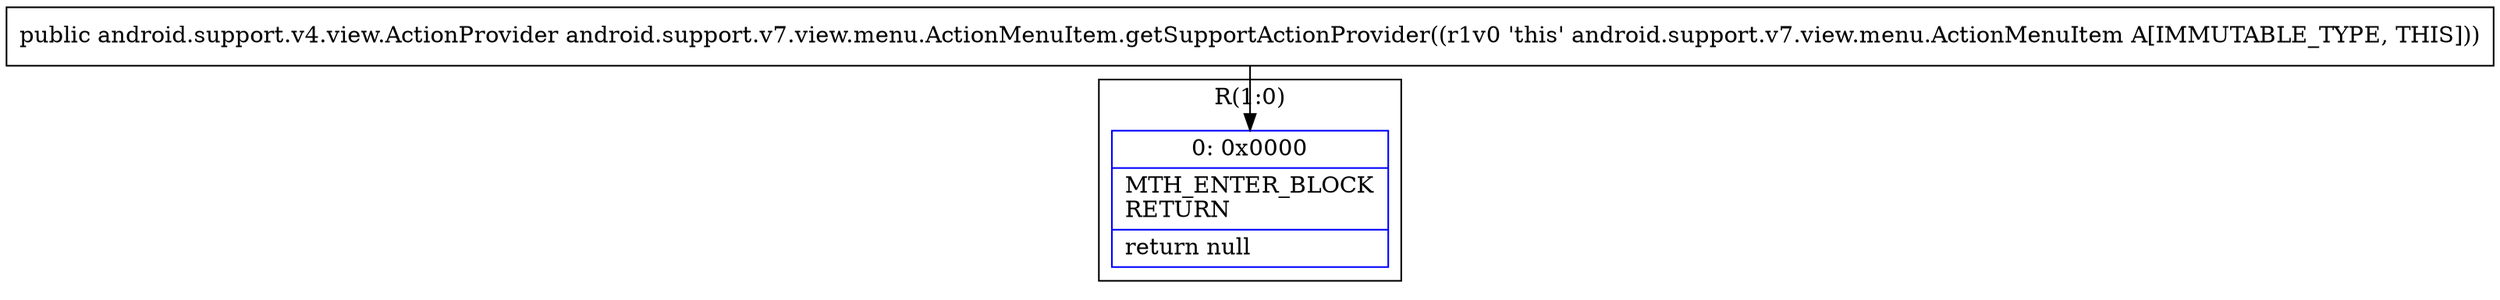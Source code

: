digraph "CFG forandroid.support.v7.view.menu.ActionMenuItem.getSupportActionProvider()Landroid\/support\/v4\/view\/ActionProvider;" {
subgraph cluster_Region_481580976 {
label = "R(1:0)";
node [shape=record,color=blue];
Node_0 [shape=record,label="{0\:\ 0x0000|MTH_ENTER_BLOCK\lRETURN\l|return null\l}"];
}
MethodNode[shape=record,label="{public android.support.v4.view.ActionProvider android.support.v7.view.menu.ActionMenuItem.getSupportActionProvider((r1v0 'this' android.support.v7.view.menu.ActionMenuItem A[IMMUTABLE_TYPE, THIS])) }"];
MethodNode -> Node_0;
}

